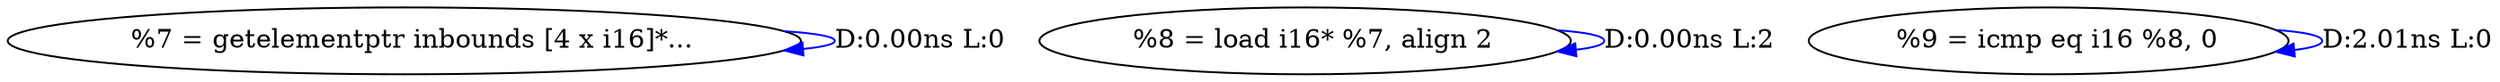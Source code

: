 digraph {
Node0x2d9d340[label="  %7 = getelementptr inbounds [4 x i16]*..."];
Node0x2d9d340 -> Node0x2d9d340[label="D:0.00ns L:0",color=blue];
Node0x2d9d420[label="  %8 = load i16* %7, align 2"];
Node0x2d9d420 -> Node0x2d9d420[label="D:0.00ns L:2",color=blue];
Node0x2d9d500[label="  %9 = icmp eq i16 %8, 0"];
Node0x2d9d500 -> Node0x2d9d500[label="D:2.01ns L:0",color=blue];
}

